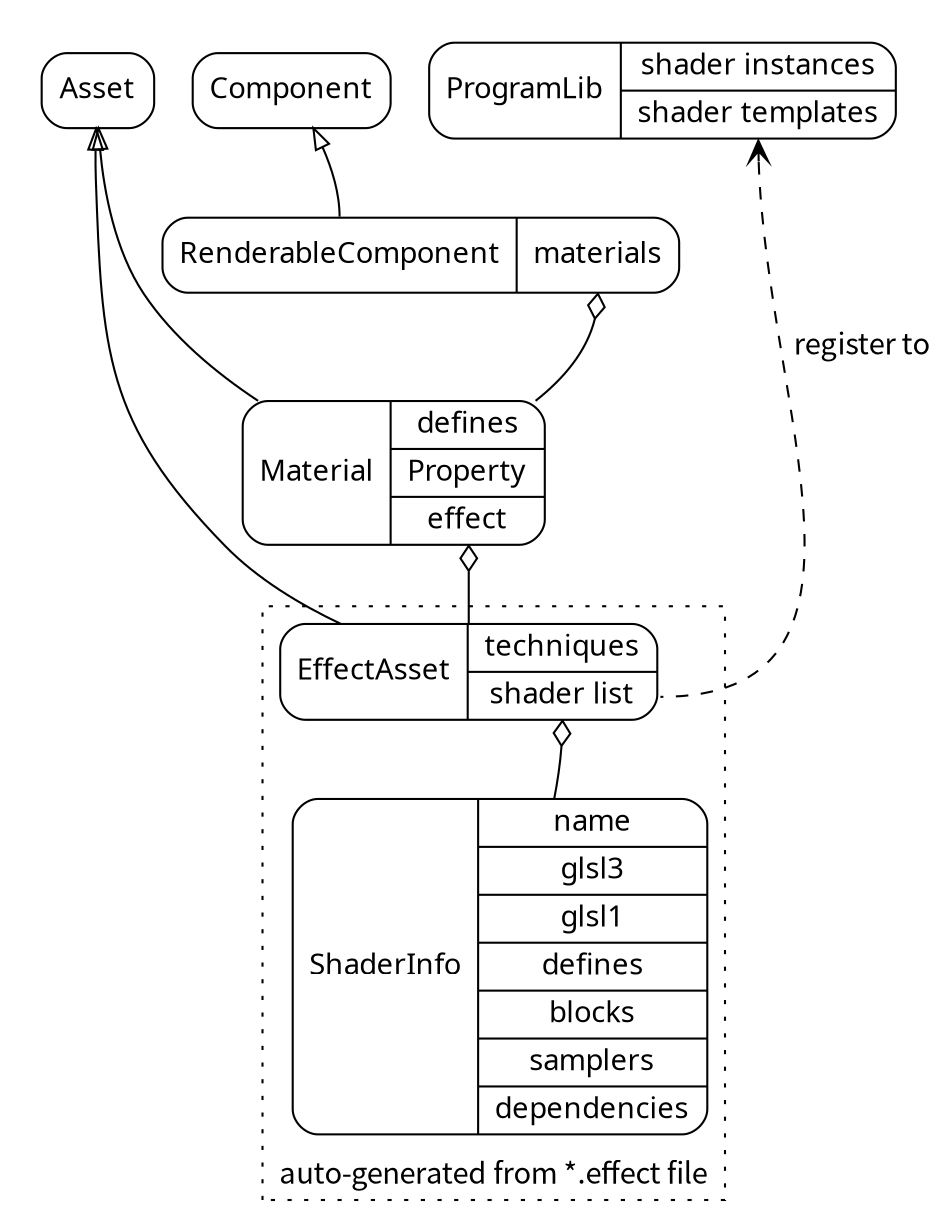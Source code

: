 digraph G {
    layout=dot splines=true compound=true overlap=false fontname="Noto Sans CJK SC"
    node [shape=Mrecord fontname="Source Code Pro"]
    edge [fontname="Noto Sans CJK SC"]

    subgraph cluster_framework {
        style=invis
        ast [label="Asset"]
        cmp [label="Component"]
        lib [label="ProgramLib | { shader instances | <temp> shader templates }"]
    }

    mat [label="Material | { defines | Property | <efx> effect}"]

    subgraph cluster_effect {
        style=dotted label="auto-generated from *.effect file" labelloc=b
        shd [label="ShaderInfo | { name | glsl3 | glsl1 | defines | blocks | samplers | dependencies }"]
        efx [label="EffectAsset | { techniques | <shd> shader list }"]
    }

    ast -> mat [dir=back arrowtail=empty]
    ast -> efx [dir=back arrowtail=empty]
    lib:temp -> efx:shd [dir=back arrowtail=vee style=dashed label="  register to"]
    efx:shd -> shd [dir=back arrowtail=ediamond]
    mat:efx -> efx [dir=back arrowtail=ediamond]

    rnd [label="<hd> RenderableComponent | <mats> materials"]

    cmp -> rnd:hd [dir=back arrowtail=empty]
    rnd:mats -> mat [dir=back arrowtail=ediamond]
}
